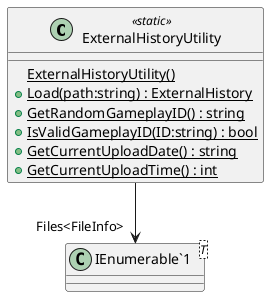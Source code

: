 @startuml
class ExternalHistoryUtility <<static>> {
    {static} ExternalHistoryUtility()
    + {static} Load(path:string) : ExternalHistory
    + {static} GetRandomGameplayID() : string
    + {static} IsValidGameplayID(ID:string) : bool
    + {static} GetCurrentUploadDate() : string
    + {static} GetCurrentUploadTime() : int
}
class "IEnumerable`1"<T> {
}
ExternalHistoryUtility --> "Files<FileInfo>" "IEnumerable`1"
@enduml
